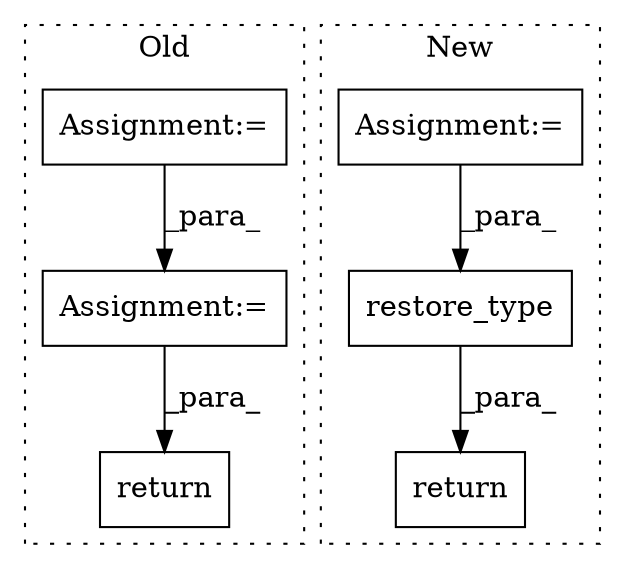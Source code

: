 digraph G {
subgraph cluster0 {
1 [label="return" a="41" s="9649" l="14" shape="box"];
4 [label="Assignment:=" a="7" s="8885" l="26" shape="box"];
5 [label="Assignment:=" a="7" s="9409" l="1" shape="box"];
label = "Old";
style="dotted";
}
subgraph cluster1 {
2 [label="restore_type" a="32" s="9525,9541" l="13,1" shape="box"];
3 [label="return" a="41" s="9797" l="14" shape="box"];
6 [label="Assignment:=" a="7" s="8992" l="1" shape="box"];
label = "New";
style="dotted";
}
2 -> 3 [label="_para_"];
4 -> 5 [label="_para_"];
5 -> 1 [label="_para_"];
6 -> 2 [label="_para_"];
}